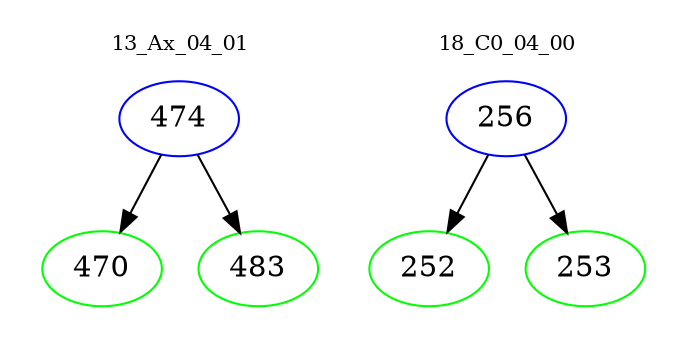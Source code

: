 digraph{
subgraph cluster_0 {
color = white
label = "13_Ax_04_01";
fontsize=10;
T0_474 [label="474", color="blue"]
T0_474 -> T0_470 [color="black"]
T0_470 [label="470", color="green"]
T0_474 -> T0_483 [color="black"]
T0_483 [label="483", color="green"]
}
subgraph cluster_1 {
color = white
label = "18_C0_04_00";
fontsize=10;
T1_256 [label="256", color="blue"]
T1_256 -> T1_252 [color="black"]
T1_252 [label="252", color="green"]
T1_256 -> T1_253 [color="black"]
T1_253 [label="253", color="green"]
}
}
